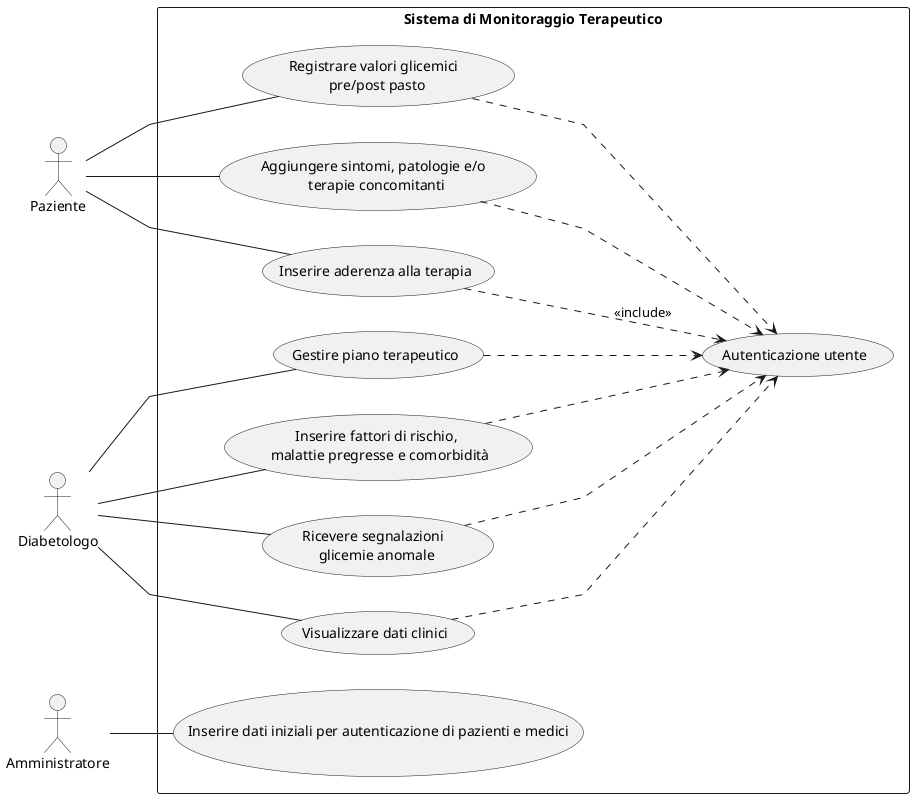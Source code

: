 @startuml usercase
skinparam linetype polyline
left to right direction
actor Paziente
actor Diabetologo
actor Amministratore

rectangle "Sistema di Monitoraggio Terapeutico" {

:Paziente: -- (Registrare valori glicemici \n pre/post pasto)
:Paziente: -- (Aggiungere sintomi, patologie e/o \n terapie concomitanti)
:Paziente: -- (Inserire aderenza alla terapia)

:Diabetologo: -- (Gestire piano terapeutico)
:Diabetologo: -- (Inserire fattori di rischio, \n malattie pregresse e comorbidità)
:Diabetologo: -- (Ricevere segnalazioni \n glicemie anomale)
:Diabetologo: -- (Visualizzare dati clinici)

:Amministratore: -- (Inserire dati iniziali per autenticazione di pazienti e medici)

(Inserire aderenza alla terapia) ..> (Autenticazione utente) : <<include>>
(Aggiungere sintomi, patologie e/o \n terapie concomitanti) ..> (Autenticazione utente)
(Registrare valori glicemici \n pre/post pasto) ..> (Autenticazione utente)
(Gestire piano terapeutico) ..> (Autenticazione utente)
(Ricevere segnalazioni \n glicemie anomale) ..> (Autenticazione utente)
(Inserire fattori di rischio, \n malattie pregresse e comorbidità) ..> (Autenticazione utente)
(Visualizzare dati clinici) ..> (Autenticazione utente)



}

@enduml